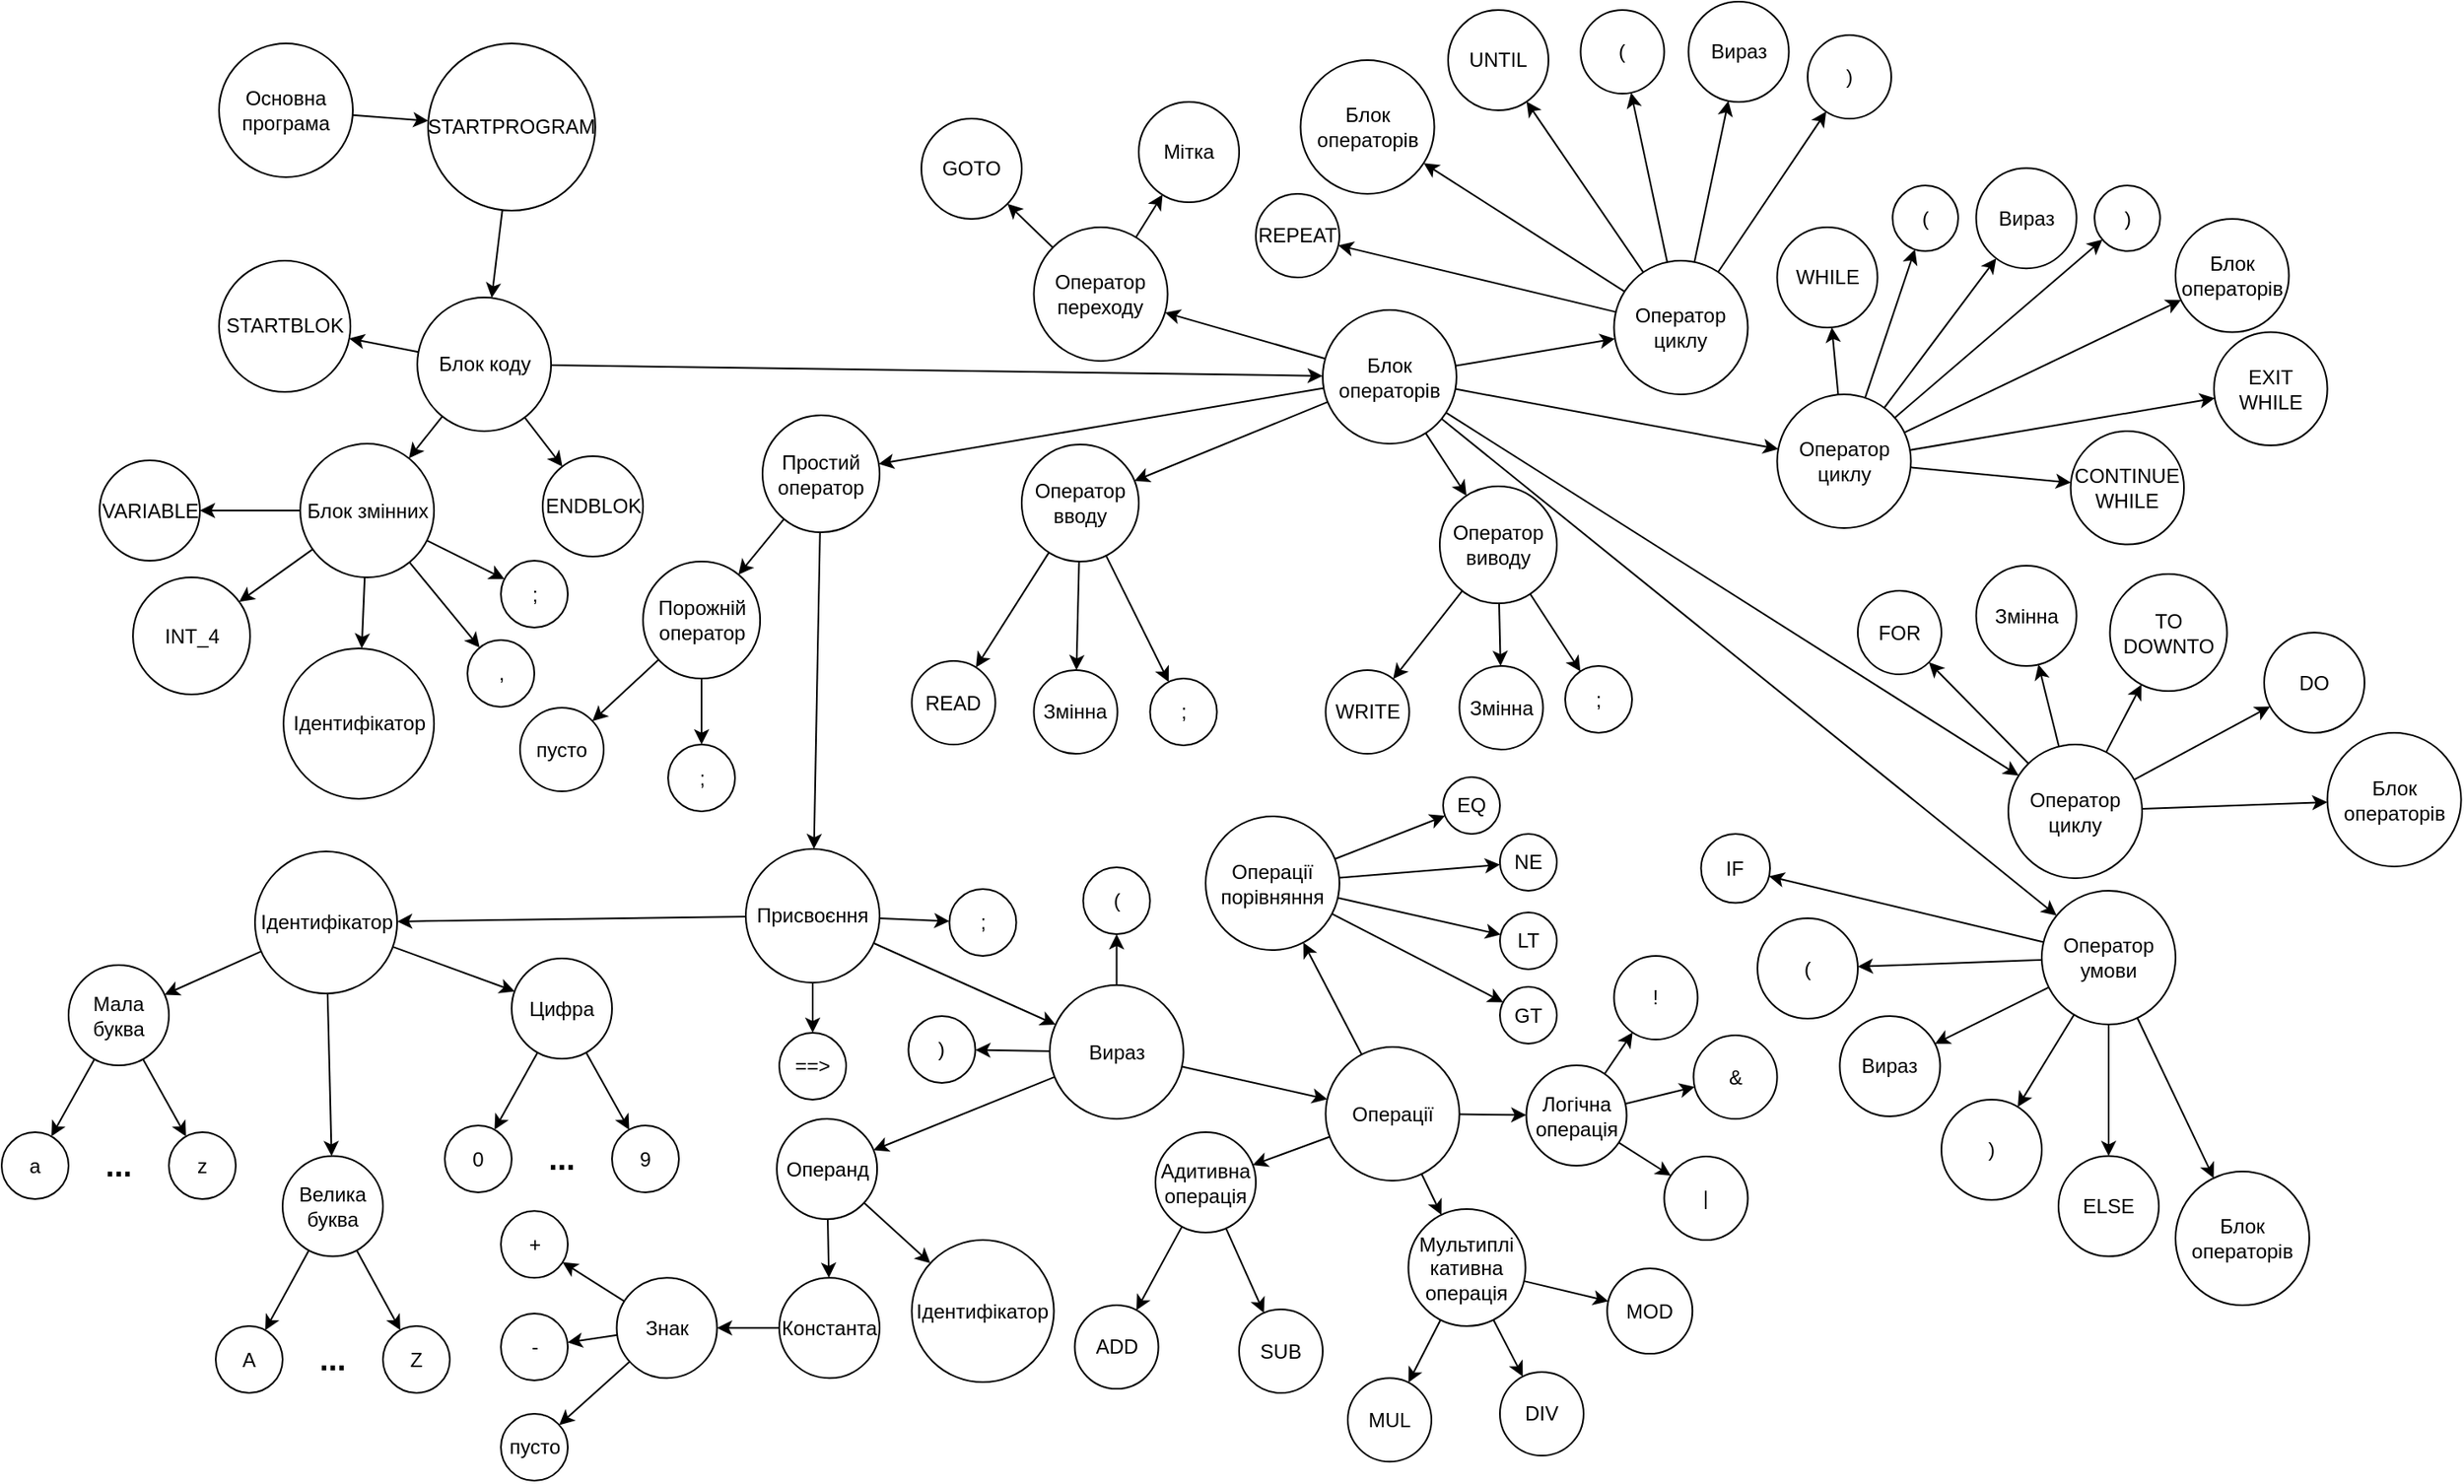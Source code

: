 <mxfile version="25.0.2">
  <diagram id="_vrTSIdOShtuQ_cxwrN3" name="Сторінка-1">
    <mxGraphModel dx="2246" dy="1542" grid="1" gridSize="10" guides="1" tooltips="1" connect="1" arrows="1" fold="1" page="1" pageScale="1" pageWidth="1169" pageHeight="827" math="0" shadow="0">
      <root>
        <mxCell id="0" />
        <mxCell id="1" parent="0" />
        <mxCell id="c-MmUDq924mHrAQRapmK-14" style="rounded=0;orthogonalLoop=1;jettySize=auto;html=1;" parent="1" source="c-MmUDq924mHrAQRapmK-2" target="c-MmUDq924mHrAQRapmK-9" edge="1">
          <mxGeometry relative="1" as="geometry" />
        </mxCell>
        <mxCell id="c-MmUDq924mHrAQRapmK-2" value="Блок&lt;br&gt;операторів" style="ellipse;whiteSpace=wrap;html=1;aspect=fixed;" parent="1" vertex="1">
          <mxGeometry x="400" y="54.5" width="80" height="80" as="geometry" />
        </mxCell>
        <mxCell id="c-MmUDq924mHrAQRapmK-9" value="Оператор виводу" style="ellipse;whiteSpace=wrap;html=1;aspect=fixed;" parent="1" vertex="1">
          <mxGeometry x="470" y="160" width="70" height="70" as="geometry" />
        </mxCell>
        <mxCell id="c-MmUDq924mHrAQRapmK-10" value=";" style="ellipse;whiteSpace=wrap;html=1;aspect=fixed;" parent="1" vertex="1">
          <mxGeometry x="545" y="267.5" width="40" height="40" as="geometry" />
        </mxCell>
        <mxCell id="c-MmUDq924mHrAQRapmK-11" value="Змінна" style="ellipse;whiteSpace=wrap;html=1;aspect=fixed;" parent="1" vertex="1">
          <mxGeometry x="481.75" y="267.5" width="50" height="50" as="geometry" />
        </mxCell>
        <mxCell id="c-MmUDq924mHrAQRapmK-12" value="WRITE" style="ellipse;whiteSpace=wrap;html=1;aspect=fixed;" parent="1" vertex="1">
          <mxGeometry x="401.75" y="270" width="50" height="50" as="geometry" />
        </mxCell>
        <mxCell id="c-MmUDq924mHrAQRapmK-16" value="" style="endArrow=classic;html=1;" parent="1" source="c-MmUDq924mHrAQRapmK-9" target="c-MmUDq924mHrAQRapmK-10" edge="1">
          <mxGeometry width="50" height="50" relative="1" as="geometry">
            <mxPoint x="515" y="718" as="sourcePoint" />
            <mxPoint x="565" y="668" as="targetPoint" />
          </mxGeometry>
        </mxCell>
        <mxCell id="c-MmUDq924mHrAQRapmK-17" value="" style="endArrow=classic;html=1;" parent="1" source="c-MmUDq924mHrAQRapmK-9" target="c-MmUDq924mHrAQRapmK-11" edge="1">
          <mxGeometry width="50" height="50" relative="1" as="geometry">
            <mxPoint x="515" y="718" as="sourcePoint" />
            <mxPoint x="565" y="668" as="targetPoint" />
          </mxGeometry>
        </mxCell>
        <mxCell id="c-MmUDq924mHrAQRapmK-18" value="" style="endArrow=classic;html=1;" parent="1" source="c-MmUDq924mHrAQRapmK-9" target="c-MmUDq924mHrAQRapmK-12" edge="1">
          <mxGeometry width="50" height="50" relative="1" as="geometry">
            <mxPoint x="515" y="718" as="sourcePoint" />
            <mxPoint x="565" y="668" as="targetPoint" />
          </mxGeometry>
        </mxCell>
        <mxCell id="c-MmUDq924mHrAQRapmK-19" value="Оператор вводу" style="ellipse;whiteSpace=wrap;html=1;aspect=fixed;" parent="1" vertex="1">
          <mxGeometry x="220" y="135" width="70" height="70" as="geometry" />
        </mxCell>
        <mxCell id="c-MmUDq924mHrAQRapmK-20" value="READ" style="ellipse;whiteSpace=wrap;html=1;aspect=fixed;" parent="1" vertex="1">
          <mxGeometry x="154.25" y="264.5" width="50" height="50" as="geometry" />
        </mxCell>
        <mxCell id="c-MmUDq924mHrAQRapmK-21" value="Змінна" style="ellipse;whiteSpace=wrap;html=1;aspect=fixed;" parent="1" vertex="1">
          <mxGeometry x="227.25" y="270" width="50" height="50" as="geometry" />
        </mxCell>
        <mxCell id="c-MmUDq924mHrAQRapmK-22" value=";" style="ellipse;whiteSpace=wrap;html=1;aspect=fixed;" parent="1" vertex="1">
          <mxGeometry x="296.75" y="275" width="40" height="40" as="geometry" />
        </mxCell>
        <mxCell id="c-MmUDq924mHrAQRapmK-24" value="" style="endArrow=classic;html=1;" parent="1" source="c-MmUDq924mHrAQRapmK-19" target="c-MmUDq924mHrAQRapmK-22" edge="1">
          <mxGeometry width="50" height="50" relative="1" as="geometry">
            <mxPoint x="285" y="815.5" as="sourcePoint" />
            <mxPoint x="345" y="755.5" as="targetPoint" />
          </mxGeometry>
        </mxCell>
        <mxCell id="c-MmUDq924mHrAQRapmK-25" value="" style="endArrow=classic;html=1;" parent="1" source="c-MmUDq924mHrAQRapmK-19" target="c-MmUDq924mHrAQRapmK-21" edge="1">
          <mxGeometry width="50" height="50" relative="1" as="geometry">
            <mxPoint x="295" y="805.5" as="sourcePoint" />
            <mxPoint x="345" y="755.5" as="targetPoint" />
          </mxGeometry>
        </mxCell>
        <mxCell id="c-MmUDq924mHrAQRapmK-26" value="" style="endArrow=classic;html=1;" parent="1" source="c-MmUDq924mHrAQRapmK-19" target="c-MmUDq924mHrAQRapmK-20" edge="1">
          <mxGeometry width="50" height="50" relative="1" as="geometry">
            <mxPoint x="275" y="805.5" as="sourcePoint" />
            <mxPoint x="325" y="755.5" as="targetPoint" />
          </mxGeometry>
        </mxCell>
        <mxCell id="li5mLEyIH_nhYYp5V-Dp-2" style="edgeStyle=none;rounded=0;orthogonalLoop=1;jettySize=auto;html=1;" parent="1" source="c-MmUDq924mHrAQRapmK-27" target="li5mLEyIH_nhYYp5V-Dp-1" edge="1">
          <mxGeometry relative="1" as="geometry" />
        </mxCell>
        <mxCell id="c-MmUDq924mHrAQRapmK-27" value="Оператор циклу" style="ellipse;whiteSpace=wrap;html=1;aspect=fixed;" parent="1" vertex="1">
          <mxGeometry x="671.75" y="105" width="80" height="80" as="geometry" />
        </mxCell>
        <mxCell id="c-MmUDq924mHrAQRapmK-30" value="Блок&lt;br&gt;операторів" style="ellipse;whiteSpace=wrap;html=1;aspect=fixed;" parent="1" vertex="1">
          <mxGeometry x="910" width="67.78" height="67.78" as="geometry" />
        </mxCell>
        <mxCell id="c-MmUDq924mHrAQRapmK-33" value=")" style="ellipse;whiteSpace=wrap;html=1;aspect=fixed;" parent="1" vertex="1">
          <mxGeometry x="861.56" y="-20" width="39.22" height="39.22" as="geometry" />
        </mxCell>
        <mxCell id="c-MmUDq924mHrAQRapmK-34" value="(" style="ellipse;whiteSpace=wrap;html=1;aspect=fixed;" parent="1" vertex="1">
          <mxGeometry x="740.78" y="-20" width="39.22" height="39.22" as="geometry" />
        </mxCell>
        <mxCell id="c-MmUDq924mHrAQRapmK-37" value="Вираз" style="ellipse;whiteSpace=wrap;html=1;aspect=fixed;" parent="1" vertex="1">
          <mxGeometry x="790.78" y="-30.39" width="60" height="60" as="geometry" />
        </mxCell>
        <mxCell id="c-MmUDq924mHrAQRapmK-40" value="" style="endArrow=classic;html=1;" parent="1" source="c-MmUDq924mHrAQRapmK-27" target="c-MmUDq924mHrAQRapmK-30" edge="1">
          <mxGeometry width="50" height="50" relative="1" as="geometry">
            <mxPoint x="1110" y="260" as="sourcePoint" />
            <mxPoint x="1160" y="210" as="targetPoint" />
          </mxGeometry>
        </mxCell>
        <mxCell id="c-MmUDq924mHrAQRapmK-43" value="" style="endArrow=classic;html=1;" parent="1" source="c-MmUDq924mHrAQRapmK-27" target="c-MmUDq924mHrAQRapmK-33" edge="1">
          <mxGeometry width="50" height="50" relative="1" as="geometry">
            <mxPoint x="1110" y="260" as="sourcePoint" />
            <mxPoint x="1160" y="210" as="targetPoint" />
          </mxGeometry>
        </mxCell>
        <mxCell id="c-MmUDq924mHrAQRapmK-44" value="" style="endArrow=classic;html=1;" parent="1" source="c-MmUDq924mHrAQRapmK-27" target="c-MmUDq924mHrAQRapmK-34" edge="1">
          <mxGeometry width="50" height="50" relative="1" as="geometry">
            <mxPoint x="1110" y="260" as="sourcePoint" />
            <mxPoint x="1160" y="210" as="targetPoint" />
          </mxGeometry>
        </mxCell>
        <mxCell id="c-MmUDq924mHrAQRapmK-48" value="" style="endArrow=classic;html=1;" parent="1" source="c-MmUDq924mHrAQRapmK-27" target="c-MmUDq924mHrAQRapmK-37" edge="1">
          <mxGeometry width="50" height="50" relative="1" as="geometry">
            <mxPoint x="1100" y="360" as="sourcePoint" />
            <mxPoint x="1150" y="310" as="targetPoint" />
          </mxGeometry>
        </mxCell>
        <mxCell id="c-MmUDq924mHrAQRapmK-50" value="Простий оператор" style="ellipse;whiteSpace=wrap;html=1;aspect=fixed;" parent="1" vertex="1">
          <mxGeometry x="65" y="117.5" width="70" height="70" as="geometry" />
        </mxCell>
        <mxCell id="c-MmUDq924mHrAQRapmK-51" value="Порожній оператор" style="ellipse;whiteSpace=wrap;html=1;aspect=fixed;" parent="1" vertex="1">
          <mxGeometry x="-6.45" y="205" width="70" height="70" as="geometry" />
        </mxCell>
        <mxCell id="c-MmUDq924mHrAQRapmK-52" value="пусто" style="ellipse;whiteSpace=wrap;html=1;aspect=fixed;" parent="1" vertex="1">
          <mxGeometry x="-80" y="292.5" width="50" height="50" as="geometry" />
        </mxCell>
        <mxCell id="c-MmUDq924mHrAQRapmK-53" value=";" style="ellipse;whiteSpace=wrap;html=1;aspect=fixed;" parent="1" vertex="1">
          <mxGeometry x="8.55" y="314.5" width="40" height="40" as="geometry" />
        </mxCell>
        <mxCell id="c-MmUDq924mHrAQRapmK-55" value="" style="endArrow=classic;html=1;" parent="1" source="c-MmUDq924mHrAQRapmK-2" target="c-MmUDq924mHrAQRapmK-50" edge="1">
          <mxGeometry width="50" height="50" relative="1" as="geometry">
            <mxPoint x="315" y="300" as="sourcePoint" />
            <mxPoint x="365" y="250" as="targetPoint" />
          </mxGeometry>
        </mxCell>
        <mxCell id="c-MmUDq924mHrAQRapmK-56" value="" style="endArrow=classic;html=1;" parent="1" source="c-MmUDq924mHrAQRapmK-50" target="c-MmUDq924mHrAQRapmK-51" edge="1">
          <mxGeometry width="50" height="50" relative="1" as="geometry">
            <mxPoint x="250" y="345" as="sourcePoint" />
            <mxPoint x="300" y="295" as="targetPoint" />
          </mxGeometry>
        </mxCell>
        <mxCell id="c-MmUDq924mHrAQRapmK-57" value="" style="endArrow=classic;html=1;" parent="1" source="c-MmUDq924mHrAQRapmK-51" target="c-MmUDq924mHrAQRapmK-52" edge="1">
          <mxGeometry width="50" height="50" relative="1" as="geometry">
            <mxPoint x="250" y="345" as="sourcePoint" />
            <mxPoint x="32.403" y="288.294" as="targetPoint" />
          </mxGeometry>
        </mxCell>
        <mxCell id="c-MmUDq924mHrAQRapmK-58" value="" style="endArrow=classic;html=1;" parent="1" source="c-MmUDq924mHrAQRapmK-51" target="c-MmUDq924mHrAQRapmK-53" edge="1">
          <mxGeometry width="50" height="50" relative="1" as="geometry">
            <mxPoint x="250" y="345" as="sourcePoint" />
            <mxPoint x="300" y="295" as="targetPoint" />
          </mxGeometry>
        </mxCell>
        <mxCell id="c-MmUDq924mHrAQRapmK-59" value="Блок коду" style="ellipse;whiteSpace=wrap;html=1;aspect=fixed;" parent="1" vertex="1">
          <mxGeometry x="-141.45" y="47" width="80" height="80" as="geometry" />
        </mxCell>
        <mxCell id="c-MmUDq924mHrAQRapmK-60" value="ENDBLOK" style="ellipse;whiteSpace=wrap;html=1;aspect=fixed;" parent="1" vertex="1">
          <mxGeometry x="-66.45" y="142" width="60" height="60" as="geometry" />
        </mxCell>
        <mxCell id="c-MmUDq924mHrAQRapmK-61" value="STARTBLOK" style="ellipse;whiteSpace=wrap;html=1;aspect=fixed;" parent="1" vertex="1">
          <mxGeometry x="-260" y="25" width="78.55" height="78.55" as="geometry" />
        </mxCell>
        <mxCell id="c-MmUDq924mHrAQRapmK-62" value="Основна програма" style="ellipse;whiteSpace=wrap;html=1;aspect=fixed;" parent="1" vertex="1">
          <mxGeometry x="-260" y="-105" width="80" height="80" as="geometry" />
        </mxCell>
        <mxCell id="c-MmUDq924mHrAQRapmK-65" value="STARTPROGRAM" style="ellipse;whiteSpace=wrap;html=1;aspect=fixed;" parent="1" vertex="1">
          <mxGeometry x="-135" y="-105" width="100" height="100" as="geometry" />
        </mxCell>
        <mxCell id="c-MmUDq924mHrAQRapmK-69" value="" style="endArrow=classic;html=1;" parent="1" source="c-MmUDq924mHrAQRapmK-59" target="c-MmUDq924mHrAQRapmK-2" edge="1">
          <mxGeometry width="50" height="50" relative="1" as="geometry">
            <mxPoint x="70" y="70" as="sourcePoint" />
            <mxPoint x="40" y="120" as="targetPoint" />
          </mxGeometry>
        </mxCell>
        <mxCell id="c-MmUDq924mHrAQRapmK-70" value="" style="endArrow=classic;html=1;" parent="1" source="c-MmUDq924mHrAQRapmK-59" target="c-MmUDq924mHrAQRapmK-60" edge="1">
          <mxGeometry width="50" height="50" relative="1" as="geometry">
            <mxPoint x="53.56" y="42.5" as="sourcePoint" />
            <mxPoint x="103.56" y="-7.5" as="targetPoint" />
          </mxGeometry>
        </mxCell>
        <mxCell id="c-MmUDq924mHrAQRapmK-78" value="Блок змінних" style="ellipse;whiteSpace=wrap;html=1;aspect=fixed;" parent="1" vertex="1">
          <mxGeometry x="-211.45" y="134.5" width="80" height="80" as="geometry" />
        </mxCell>
        <mxCell id="c-MmUDq924mHrAQRapmK-80" value="INT_4" style="ellipse;whiteSpace=wrap;html=1;aspect=fixed;" parent="1" vertex="1">
          <mxGeometry x="-311.45" y="214.5" width="70" height="70" as="geometry" />
        </mxCell>
        <mxCell id="c-MmUDq924mHrAQRapmK-81" value="," style="ellipse;whiteSpace=wrap;html=1;aspect=fixed;" parent="1" vertex="1">
          <mxGeometry x="-111.45" y="252.0" width="40" height="40" as="geometry" />
        </mxCell>
        <mxCell id="c-MmUDq924mHrAQRapmK-82" value=";" style="ellipse;whiteSpace=wrap;html=1;aspect=fixed;" parent="1" vertex="1">
          <mxGeometry x="-91.45" y="204.5" width="40" height="40" as="geometry" />
        </mxCell>
        <mxCell id="c-MmUDq924mHrAQRapmK-84" value="" style="endArrow=classic;html=1;" parent="1" source="c-MmUDq924mHrAQRapmK-78" target="c-MmUDq924mHrAQRapmK-80" edge="1">
          <mxGeometry width="50" height="50" relative="1" as="geometry">
            <mxPoint x="-76.44" y="237.5" as="sourcePoint" />
            <mxPoint x="-26.44" y="187.5" as="targetPoint" />
          </mxGeometry>
        </mxCell>
        <mxCell id="c-MmUDq924mHrAQRapmK-85" value="" style="endArrow=classic;html=1;" parent="1" source="c-MmUDq924mHrAQRapmK-78" target="c-MmUDq924mHrAQRapmK-81" edge="1">
          <mxGeometry width="50" height="50" relative="1" as="geometry">
            <mxPoint x="-56.44" y="267.5" as="sourcePoint" />
            <mxPoint x="-26.44" y="187.5" as="targetPoint" />
          </mxGeometry>
        </mxCell>
        <mxCell id="c-MmUDq924mHrAQRapmK-86" value="" style="endArrow=classic;html=1;" parent="1" source="c-MmUDq924mHrAQRapmK-78" target="c-MmUDq924mHrAQRapmK-82" edge="1">
          <mxGeometry width="50" height="50" relative="1" as="geometry">
            <mxPoint x="-76.44" y="237.5" as="sourcePoint" />
            <mxPoint x="-26.44" y="187.5" as="targetPoint" />
          </mxGeometry>
        </mxCell>
        <mxCell id="c-MmUDq924mHrAQRapmK-87" value="" style="endArrow=classic;html=1;" parent="1" source="c-MmUDq924mHrAQRapmK-59" target="c-MmUDq924mHrAQRapmK-78" edge="1">
          <mxGeometry width="50" height="50" relative="1" as="geometry">
            <mxPoint x="-216.44" y="337.5" as="sourcePoint" />
            <mxPoint x="-166.44" y="287.5" as="targetPoint" />
          </mxGeometry>
        </mxCell>
        <mxCell id="c-MmUDq924mHrAQRapmK-88" value="VARIABLE" style="ellipse;whiteSpace=wrap;html=1;aspect=fixed;" parent="1" vertex="1">
          <mxGeometry x="-331.45" y="144.5" width="60" height="60" as="geometry" />
        </mxCell>
        <mxCell id="c-MmUDq924mHrAQRapmK-89" value="Ідентифікатор" style="ellipse;whiteSpace=wrap;html=1;aspect=fixed;" parent="1" vertex="1">
          <mxGeometry x="-221.45" y="257" width="90" height="90" as="geometry" />
        </mxCell>
        <mxCell id="c-MmUDq924mHrAQRapmK-90" value="" style="endArrow=classic;html=1;" parent="1" source="c-MmUDq924mHrAQRapmK-78" target="c-MmUDq924mHrAQRapmK-88" edge="1">
          <mxGeometry width="50" height="50" relative="1" as="geometry">
            <mxPoint x="-36.44" y="387.5" as="sourcePoint" />
            <mxPoint x="13.56" y="337.5" as="targetPoint" />
          </mxGeometry>
        </mxCell>
        <mxCell id="c-MmUDq924mHrAQRapmK-91" value="" style="endArrow=classic;html=1;" parent="1" source="c-MmUDq924mHrAQRapmK-78" target="c-MmUDq924mHrAQRapmK-89" edge="1">
          <mxGeometry width="50" height="50" relative="1" as="geometry">
            <mxPoint x="-36.44" y="387.5" as="sourcePoint" />
            <mxPoint x="13.56" y="337.5" as="targetPoint" />
          </mxGeometry>
        </mxCell>
        <mxCell id="c-MmUDq924mHrAQRapmK-111" value="" style="endArrow=classic;html=1;" parent="1" source="c-MmUDq924mHrAQRapmK-2" target="c-MmUDq924mHrAQRapmK-19" edge="1">
          <mxGeometry width="50" height="50" relative="1" as="geometry">
            <mxPoint x="345" y="400" as="sourcePoint" />
            <mxPoint x="395" y="350" as="targetPoint" />
          </mxGeometry>
        </mxCell>
        <mxCell id="c-MmUDq924mHrAQRapmK-112" value="" style="endArrow=classic;html=1;" parent="1" source="c-MmUDq924mHrAQRapmK-50" target="2ebxzpYyRWTK7zcZ8R16-108" edge="1">
          <mxGeometry width="50" height="50" relative="1" as="geometry">
            <mxPoint x="345" y="400" as="sourcePoint" />
            <mxPoint x="165.585" y="250.878" as="targetPoint" />
          </mxGeometry>
        </mxCell>
        <mxCell id="osFrvjPALiujrOvmxMwh-5" value="" style="endArrow=classic;html=1;" parent="1" source="c-MmUDq924mHrAQRapmK-59" target="c-MmUDq924mHrAQRapmK-61" edge="1">
          <mxGeometry width="50" height="50" relative="1" as="geometry">
            <mxPoint x="-156.44" y="142.5" as="sourcePoint" />
            <mxPoint x="-106.44" y="92.5" as="targetPoint" />
          </mxGeometry>
        </mxCell>
        <mxCell id="WEcMoBt8A9l-Jcx1K7Hr-13" style="rounded=0;orthogonalLoop=1;jettySize=auto;html=1;" parent="1" source="WEcMoBt8A9l-Jcx1K7Hr-1" target="WEcMoBt8A9l-Jcx1K7Hr-12" edge="1">
          <mxGeometry relative="1" as="geometry" />
        </mxCell>
        <mxCell id="WEcMoBt8A9l-Jcx1K7Hr-1" value="Оператор умови" style="ellipse;whiteSpace=wrap;html=1;aspect=fixed;" parent="1" vertex="1">
          <mxGeometry x="830.0" y="402" width="80" height="80" as="geometry" />
        </mxCell>
        <mxCell id="WEcMoBt8A9l-Jcx1K7Hr-2" value="Блок&lt;br&gt;операторів" style="ellipse;whiteSpace=wrap;html=1;aspect=fixed;" parent="1" vertex="1">
          <mxGeometry x="910.0" y="570.06" width="80" height="80" as="geometry" />
        </mxCell>
        <mxCell id="WEcMoBt8A9l-Jcx1K7Hr-3" value="ELSE" style="ellipse;whiteSpace=wrap;html=1;aspect=fixed;" parent="1" vertex="1">
          <mxGeometry x="840.0" y="560.78" width="60" height="60" as="geometry" />
        </mxCell>
        <mxCell id="WEcMoBt8A9l-Jcx1K7Hr-4" value=")" style="ellipse;whiteSpace=wrap;html=1;aspect=fixed;" parent="1" vertex="1">
          <mxGeometry x="770" y="527" width="60" height="60" as="geometry" />
        </mxCell>
        <mxCell id="WEcMoBt8A9l-Jcx1K7Hr-5" value="Вираз" style="ellipse;whiteSpace=wrap;html=1;aspect=fixed;" parent="1" vertex="1">
          <mxGeometry x="709.22" y="477" width="60" height="60" as="geometry" />
        </mxCell>
        <mxCell id="WEcMoBt8A9l-Jcx1K7Hr-6" value="IF" style="ellipse;whiteSpace=wrap;html=1;aspect=fixed;" parent="1" vertex="1">
          <mxGeometry x="626.25" y="368" width="41.25" height="41.25" as="geometry" />
        </mxCell>
        <mxCell id="WEcMoBt8A9l-Jcx1K7Hr-7" value="" style="endArrow=classic;html=1;" parent="1" source="WEcMoBt8A9l-Jcx1K7Hr-1" target="WEcMoBt8A9l-Jcx1K7Hr-2" edge="1">
          <mxGeometry width="50" height="50" relative="1" as="geometry">
            <mxPoint x="1172.22" y="682" as="sourcePoint" />
            <mxPoint x="1222.22" y="632" as="targetPoint" />
          </mxGeometry>
        </mxCell>
        <mxCell id="WEcMoBt8A9l-Jcx1K7Hr-8" value="" style="endArrow=classic;html=1;" parent="1" source="WEcMoBt8A9l-Jcx1K7Hr-1" target="WEcMoBt8A9l-Jcx1K7Hr-3" edge="1">
          <mxGeometry width="50" height="50" relative="1" as="geometry">
            <mxPoint x="1172.22" y="682" as="sourcePoint" />
            <mxPoint x="1222.22" y="632" as="targetPoint" />
          </mxGeometry>
        </mxCell>
        <mxCell id="WEcMoBt8A9l-Jcx1K7Hr-9" value="" style="endArrow=classic;html=1;" parent="1" source="WEcMoBt8A9l-Jcx1K7Hr-1" target="WEcMoBt8A9l-Jcx1K7Hr-4" edge="1">
          <mxGeometry width="50" height="50" relative="1" as="geometry">
            <mxPoint x="1172.22" y="682" as="sourcePoint" />
            <mxPoint x="1222.22" y="632" as="targetPoint" />
          </mxGeometry>
        </mxCell>
        <mxCell id="WEcMoBt8A9l-Jcx1K7Hr-10" value="" style="endArrow=classic;html=1;" parent="1" source="WEcMoBt8A9l-Jcx1K7Hr-1" target="WEcMoBt8A9l-Jcx1K7Hr-5" edge="1">
          <mxGeometry width="50" height="50" relative="1" as="geometry">
            <mxPoint x="1162.22" y="782" as="sourcePoint" />
            <mxPoint x="1212.22" y="732" as="targetPoint" />
          </mxGeometry>
        </mxCell>
        <mxCell id="WEcMoBt8A9l-Jcx1K7Hr-11" value="" style="endArrow=classic;html=1;" parent="1" source="WEcMoBt8A9l-Jcx1K7Hr-1" target="WEcMoBt8A9l-Jcx1K7Hr-6" edge="1">
          <mxGeometry width="50" height="50" relative="1" as="geometry">
            <mxPoint x="1162.22" y="782" as="sourcePoint" />
            <mxPoint x="1212.22" y="732" as="targetPoint" />
          </mxGeometry>
        </mxCell>
        <mxCell id="WEcMoBt8A9l-Jcx1K7Hr-12" value="(" style="ellipse;whiteSpace=wrap;html=1;aspect=fixed;" parent="1" vertex="1">
          <mxGeometry x="660.0" y="418.5" width="60" height="60" as="geometry" />
        </mxCell>
        <mxCell id="li5mLEyIH_nhYYp5V-Dp-1" value="WHILE" style="ellipse;whiteSpace=wrap;html=1;aspect=fixed;" parent="1" vertex="1">
          <mxGeometry x="671.75" y="5" width="60" height="60" as="geometry" />
        </mxCell>
        <mxCell id="UQ0GOcpRTdWzrimAd4ZV-1" value="Оператор переходу" style="ellipse;whiteSpace=wrap;html=1;aspect=fixed;" parent="1" vertex="1">
          <mxGeometry x="227.25" y="5" width="80" height="80" as="geometry" />
        </mxCell>
        <mxCell id="UQ0GOcpRTdWzrimAd4ZV-2" value="Мітка" style="ellipse;whiteSpace=wrap;html=1;aspect=fixed;" parent="1" vertex="1">
          <mxGeometry x="290.0" y="-70" width="60" height="60" as="geometry" />
        </mxCell>
        <mxCell id="UQ0GOcpRTdWzrimAd4ZV-3" value="GOTO" style="ellipse;whiteSpace=wrap;html=1;aspect=fixed;" parent="1" vertex="1">
          <mxGeometry x="160.0" y="-60" width="60" height="60" as="geometry" />
        </mxCell>
        <mxCell id="UQ0GOcpRTdWzrimAd4ZV-4" value="" style="endArrow=classic;html=1;" parent="1" source="UQ0GOcpRTdWzrimAd4ZV-1" target="UQ0GOcpRTdWzrimAd4ZV-2" edge="1">
          <mxGeometry width="50" height="50" relative="1" as="geometry">
            <mxPoint x="575.0" y="-50" as="sourcePoint" />
            <mxPoint x="625.0" y="-100" as="targetPoint" />
          </mxGeometry>
        </mxCell>
        <mxCell id="UQ0GOcpRTdWzrimAd4ZV-5" value="" style="endArrow=classic;html=1;" parent="1" source="UQ0GOcpRTdWzrimAd4ZV-1" target="UQ0GOcpRTdWzrimAd4ZV-3" edge="1">
          <mxGeometry width="50" height="50" relative="1" as="geometry">
            <mxPoint x="565.0" y="50" as="sourcePoint" />
            <mxPoint x="615.0" as="targetPoint" />
          </mxGeometry>
        </mxCell>
        <mxCell id="UQ0GOcpRTdWzrimAd4ZV-6" value="Оператор циклу" style="ellipse;whiteSpace=wrap;html=1;aspect=fixed;" parent="1" vertex="1">
          <mxGeometry x="810.0" y="314.5" width="80" height="80" as="geometry" />
        </mxCell>
        <mxCell id="UQ0GOcpRTdWzrimAd4ZV-7" value="Блок&lt;br&gt;операторів" style="ellipse;whiteSpace=wrap;html=1;aspect=fixed;" parent="1" vertex="1">
          <mxGeometry x="1000.78" y="307.5" width="80" height="80" as="geometry" />
        </mxCell>
        <mxCell id="UQ0GOcpRTdWzrimAd4ZV-8" value="DO" style="ellipse;whiteSpace=wrap;html=1;aspect=fixed;" parent="1" vertex="1">
          <mxGeometry x="963" y="247.5" width="60" height="60" as="geometry" />
        </mxCell>
        <mxCell id="UQ0GOcpRTdWzrimAd4ZV-9" value="TO&lt;br&gt;DOWNTO" style="ellipse;whiteSpace=wrap;html=1;aspect=fixed;" parent="1" vertex="1">
          <mxGeometry x="870.78" y="212.5" width="70" height="70" as="geometry" />
        </mxCell>
        <mxCell id="UQ0GOcpRTdWzrimAd4ZV-10" value="Змінна" style="ellipse;whiteSpace=wrap;html=1;aspect=fixed;" parent="1" vertex="1">
          <mxGeometry x="790.78" y="207.5" width="60" height="60" as="geometry" />
        </mxCell>
        <mxCell id="UQ0GOcpRTdWzrimAd4ZV-11" value="FOR" style="ellipse;whiteSpace=wrap;html=1;aspect=fixed;" parent="1" vertex="1">
          <mxGeometry x="720" y="222.5" width="50" height="50" as="geometry" />
        </mxCell>
        <mxCell id="UQ0GOcpRTdWzrimAd4ZV-12" value="" style="endArrow=classic;html=1;" parent="1" source="UQ0GOcpRTdWzrimAd4ZV-6" target="UQ0GOcpRTdWzrimAd4ZV-7" edge="1">
          <mxGeometry width="50" height="50" relative="1" as="geometry">
            <mxPoint x="969.89" y="482.5" as="sourcePoint" />
            <mxPoint x="1019.89" y="432.5" as="targetPoint" />
          </mxGeometry>
        </mxCell>
        <mxCell id="UQ0GOcpRTdWzrimAd4ZV-13" value="" style="endArrow=classic;html=1;" parent="1" source="UQ0GOcpRTdWzrimAd4ZV-6" target="UQ0GOcpRTdWzrimAd4ZV-8" edge="1">
          <mxGeometry width="50" height="50" relative="1" as="geometry">
            <mxPoint x="969.89" y="482.5" as="sourcePoint" />
            <mxPoint x="1019.89" y="432.5" as="targetPoint" />
          </mxGeometry>
        </mxCell>
        <mxCell id="UQ0GOcpRTdWzrimAd4ZV-14" value="" style="endArrow=classic;html=1;" parent="1" source="UQ0GOcpRTdWzrimAd4ZV-6" target="UQ0GOcpRTdWzrimAd4ZV-9" edge="1">
          <mxGeometry width="50" height="50" relative="1" as="geometry">
            <mxPoint x="969.89" y="482.5" as="sourcePoint" />
            <mxPoint x="1019.89" y="432.5" as="targetPoint" />
          </mxGeometry>
        </mxCell>
        <mxCell id="UQ0GOcpRTdWzrimAd4ZV-15" value="" style="endArrow=classic;html=1;" parent="1" source="UQ0GOcpRTdWzrimAd4ZV-6" target="UQ0GOcpRTdWzrimAd4ZV-10" edge="1">
          <mxGeometry width="50" height="50" relative="1" as="geometry">
            <mxPoint x="959.89" y="582.5" as="sourcePoint" />
            <mxPoint x="1009.89" y="532.5" as="targetPoint" />
          </mxGeometry>
        </mxCell>
        <mxCell id="UQ0GOcpRTdWzrimAd4ZV-16" value="" style="endArrow=classic;html=1;" parent="1" source="UQ0GOcpRTdWzrimAd4ZV-6" target="UQ0GOcpRTdWzrimAd4ZV-11" edge="1">
          <mxGeometry width="50" height="50" relative="1" as="geometry">
            <mxPoint x="959.89" y="582.5" as="sourcePoint" />
            <mxPoint x="1009.89" y="532.5" as="targetPoint" />
          </mxGeometry>
        </mxCell>
        <mxCell id="UQ0GOcpRTdWzrimAd4ZV-17" style="edgeStyle=none;rounded=0;orthogonalLoop=1;jettySize=auto;html=1;" parent="1" source="UQ0GOcpRTdWzrimAd4ZV-18" target="UQ0GOcpRTdWzrimAd4ZV-29" edge="1">
          <mxGeometry relative="1" as="geometry" />
        </mxCell>
        <mxCell id="UQ0GOcpRTdWzrimAd4ZV-18" value="Оператор циклу" style="ellipse;whiteSpace=wrap;html=1;aspect=fixed;" parent="1" vertex="1">
          <mxGeometry x="574.22" y="25" width="80" height="80" as="geometry" />
        </mxCell>
        <mxCell id="UQ0GOcpRTdWzrimAd4ZV-19" value="Блок&lt;br&gt;операторів" style="ellipse;whiteSpace=wrap;html=1;aspect=fixed;" parent="1" vertex="1">
          <mxGeometry x="386.75" y="-95" width="80" height="80" as="geometry" />
        </mxCell>
        <mxCell id="UQ0GOcpRTdWzrimAd4ZV-20" value=")" style="ellipse;whiteSpace=wrap;html=1;aspect=fixed;" parent="1" vertex="1">
          <mxGeometry x="690.0" y="-110" width="50" height="50" as="geometry" />
        </mxCell>
        <mxCell id="UQ0GOcpRTdWzrimAd4ZV-21" value="(" style="ellipse;whiteSpace=wrap;html=1;aspect=fixed;" parent="1" vertex="1">
          <mxGeometry x="554.22" y="-125" width="50" height="50" as="geometry" />
        </mxCell>
        <mxCell id="UQ0GOcpRTdWzrimAd4ZV-22" value="Вираз" style="ellipse;whiteSpace=wrap;html=1;aspect=fixed;" parent="1" vertex="1">
          <mxGeometry x="618.75" y="-130" width="60" height="60" as="geometry" />
        </mxCell>
        <mxCell id="UQ0GOcpRTdWzrimAd4ZV-23" value="REPEAT" style="ellipse;whiteSpace=wrap;html=1;aspect=fixed;" parent="1" vertex="1">
          <mxGeometry x="360" y="-15" width="50" height="50" as="geometry" />
        </mxCell>
        <mxCell id="UQ0GOcpRTdWzrimAd4ZV-24" value="" style="endArrow=classic;html=1;" parent="1" source="UQ0GOcpRTdWzrimAd4ZV-18" target="UQ0GOcpRTdWzrimAd4ZV-19" edge="1">
          <mxGeometry width="50" height="50" relative="1" as="geometry">
            <mxPoint x="710.11" y="195" as="sourcePoint" />
            <mxPoint x="760.11" y="145" as="targetPoint" />
          </mxGeometry>
        </mxCell>
        <mxCell id="UQ0GOcpRTdWzrimAd4ZV-25" value="" style="endArrow=classic;html=1;" parent="1" source="UQ0GOcpRTdWzrimAd4ZV-18" target="UQ0GOcpRTdWzrimAd4ZV-20" edge="1">
          <mxGeometry width="50" height="50" relative="1" as="geometry">
            <mxPoint x="710.11" y="195" as="sourcePoint" />
            <mxPoint x="760.11" y="145" as="targetPoint" />
          </mxGeometry>
        </mxCell>
        <mxCell id="UQ0GOcpRTdWzrimAd4ZV-26" value="" style="endArrow=classic;html=1;" parent="1" source="UQ0GOcpRTdWzrimAd4ZV-18" target="UQ0GOcpRTdWzrimAd4ZV-21" edge="1">
          <mxGeometry width="50" height="50" relative="1" as="geometry">
            <mxPoint x="710.11" y="195" as="sourcePoint" />
            <mxPoint x="760.11" y="145" as="targetPoint" />
          </mxGeometry>
        </mxCell>
        <mxCell id="UQ0GOcpRTdWzrimAd4ZV-27" value="" style="endArrow=classic;html=1;" parent="1" source="UQ0GOcpRTdWzrimAd4ZV-18" target="UQ0GOcpRTdWzrimAd4ZV-22" edge="1">
          <mxGeometry width="50" height="50" relative="1" as="geometry">
            <mxPoint x="700.11" y="295" as="sourcePoint" />
            <mxPoint x="750.11" y="245" as="targetPoint" />
          </mxGeometry>
        </mxCell>
        <mxCell id="UQ0GOcpRTdWzrimAd4ZV-28" value="" style="endArrow=classic;html=1;" parent="1" source="UQ0GOcpRTdWzrimAd4ZV-18" target="UQ0GOcpRTdWzrimAd4ZV-23" edge="1">
          <mxGeometry width="50" height="50" relative="1" as="geometry">
            <mxPoint x="700.11" y="295" as="sourcePoint" />
            <mxPoint x="750.11" y="245" as="targetPoint" />
          </mxGeometry>
        </mxCell>
        <mxCell id="UQ0GOcpRTdWzrimAd4ZV-29" value="UNTIL" style="ellipse;whiteSpace=wrap;html=1;aspect=fixed;" parent="1" vertex="1">
          <mxGeometry x="475.0" y="-125" width="60" height="60" as="geometry" />
        </mxCell>
        <mxCell id="UQ0GOcpRTdWzrimAd4ZV-32" value="" style="endArrow=classic;html=1;" parent="1" source="c-MmUDq924mHrAQRapmK-2" target="UQ0GOcpRTdWzrimAd4ZV-18" edge="1">
          <mxGeometry width="50" height="50" relative="1" as="geometry">
            <mxPoint x="415.104" y="60.672" as="sourcePoint" />
            <mxPoint x="473.11" y="14" as="targetPoint" />
          </mxGeometry>
        </mxCell>
        <mxCell id="UQ0GOcpRTdWzrimAd4ZV-33" value="" style="endArrow=classic;html=1;" parent="1" source="c-MmUDq924mHrAQRapmK-2" target="UQ0GOcpRTdWzrimAd4ZV-1" edge="1">
          <mxGeometry width="50" height="50" relative="1" as="geometry">
            <mxPoint x="662" y="70" as="sourcePoint" />
            <mxPoint x="548" y="24" as="targetPoint" />
          </mxGeometry>
        </mxCell>
        <mxCell id="UQ0GOcpRTdWzrimAd4ZV-34" value="" style="endArrow=classic;html=1;" parent="1" source="c-MmUDq924mHrAQRapmK-2" target="c-MmUDq924mHrAQRapmK-27" edge="1">
          <mxGeometry width="50" height="50" relative="1" as="geometry">
            <mxPoint x="455" y="88" as="sourcePoint" />
            <mxPoint x="649" y="77" as="targetPoint" />
          </mxGeometry>
        </mxCell>
        <mxCell id="UQ0GOcpRTdWzrimAd4ZV-35" value="" style="endArrow=classic;html=1;" parent="1" source="c-MmUDq924mHrAQRapmK-2" target="WEcMoBt8A9l-Jcx1K7Hr-1" edge="1">
          <mxGeometry width="50" height="50" relative="1" as="geometry">
            <mxPoint x="465" y="98" as="sourcePoint" />
            <mxPoint x="659" y="87" as="targetPoint" />
          </mxGeometry>
        </mxCell>
        <mxCell id="UQ0GOcpRTdWzrimAd4ZV-36" value="" style="endArrow=classic;html=1;" parent="1" source="c-MmUDq924mHrAQRapmK-2" target="UQ0GOcpRTdWzrimAd4ZV-6" edge="1">
          <mxGeometry width="50" height="50" relative="1" as="geometry">
            <mxPoint x="475" y="108" as="sourcePoint" />
            <mxPoint x="669" y="97" as="targetPoint" />
          </mxGeometry>
        </mxCell>
        <mxCell id="2ebxzpYyRWTK7zcZ8R16-2" value="" style="endArrow=classic;html=1;" parent="1" source="c-MmUDq924mHrAQRapmK-62" target="c-MmUDq924mHrAQRapmK-65" edge="1">
          <mxGeometry width="50" height="50" relative="1" as="geometry">
            <mxPoint x="-130" y="196" as="sourcePoint" />
            <mxPoint x="-210" y="191" as="targetPoint" />
          </mxGeometry>
        </mxCell>
        <mxCell id="2ebxzpYyRWTK7zcZ8R16-5" value="" style="endArrow=classic;html=1;" parent="1" source="c-MmUDq924mHrAQRapmK-65" target="c-MmUDq924mHrAQRapmK-59" edge="1">
          <mxGeometry width="50" height="50" relative="1" as="geometry">
            <mxPoint x="111.146" y="11.674" as="sourcePoint" />
            <mxPoint x="-87" y="6" as="targetPoint" />
          </mxGeometry>
        </mxCell>
        <mxCell id="2ebxzpYyRWTK7zcZ8R16-24" value="Константа" style="ellipse;whiteSpace=wrap;html=1;aspect=fixed;" parent="1" vertex="1">
          <mxGeometry x="75" y="633.62" width="60" height="60" as="geometry" />
        </mxCell>
        <mxCell id="2ebxzpYyRWTK7zcZ8R16-25" value="Знак" style="ellipse;whiteSpace=wrap;html=1;aspect=fixed;" parent="1" vertex="1">
          <mxGeometry x="-22.21" y="633.62" width="60" height="60" as="geometry" />
        </mxCell>
        <mxCell id="2ebxzpYyRWTK7zcZ8R16-26" value="+" style="ellipse;whiteSpace=wrap;html=1;aspect=fixed;" parent="1" vertex="1">
          <mxGeometry x="-91.45" y="593.62" width="40" height="40" as="geometry" />
        </mxCell>
        <mxCell id="2ebxzpYyRWTK7zcZ8R16-27" value="-" style="ellipse;whiteSpace=wrap;html=1;aspect=fixed;" parent="1" vertex="1">
          <mxGeometry x="-91.45" y="655.06" width="40" height="40" as="geometry" />
        </mxCell>
        <mxCell id="2ebxzpYyRWTK7zcZ8R16-28" value="" style="endArrow=classic;html=1;" parent="1" source="2ebxzpYyRWTK7zcZ8R16-24" target="2ebxzpYyRWTK7zcZ8R16-25" edge="1">
          <mxGeometry width="50" height="50" relative="1" as="geometry">
            <mxPoint x="232.75" y="1015.06" as="sourcePoint" />
            <mxPoint x="282.75" y="965.06" as="targetPoint" />
          </mxGeometry>
        </mxCell>
        <mxCell id="2ebxzpYyRWTK7zcZ8R16-29" value="" style="endArrow=classic;html=1;" parent="1" source="2ebxzpYyRWTK7zcZ8R16-25" target="2ebxzpYyRWTK7zcZ8R16-26" edge="1">
          <mxGeometry width="50" height="50" relative="1" as="geometry">
            <mxPoint x="162.54" y="820.62" as="sourcePoint" />
            <mxPoint x="212.54" y="770.62" as="targetPoint" />
          </mxGeometry>
        </mxCell>
        <mxCell id="2ebxzpYyRWTK7zcZ8R16-30" value="" style="endArrow=classic;html=1;" parent="1" source="2ebxzpYyRWTK7zcZ8R16-25" target="2ebxzpYyRWTK7zcZ8R16-27" edge="1">
          <mxGeometry width="50" height="50" relative="1" as="geometry">
            <mxPoint x="162.54" y="820.62" as="sourcePoint" />
            <mxPoint x="212.54" y="770.62" as="targetPoint" />
          </mxGeometry>
        </mxCell>
        <mxCell id="2ebxzpYyRWTK7zcZ8R16-31" value="" style="edgeStyle=none;rounded=0;orthogonalLoop=1;jettySize=auto;html=1;" parent="1" source="2ebxzpYyRWTK7zcZ8R16-33" target="2ebxzpYyRWTK7zcZ8R16-34" edge="1">
          <mxGeometry relative="1" as="geometry" />
        </mxCell>
        <mxCell id="2ebxzpYyRWTK7zcZ8R16-32" value="" style="edgeStyle=none;rounded=0;orthogonalLoop=1;jettySize=auto;html=1;" parent="1" source="2ebxzpYyRWTK7zcZ8R16-33" target="2ebxzpYyRWTK7zcZ8R16-35" edge="1">
          <mxGeometry relative="1" as="geometry" />
        </mxCell>
        <mxCell id="2ebxzpYyRWTK7zcZ8R16-33" value="Цифра" style="ellipse;whiteSpace=wrap;html=1;aspect=fixed;" parent="1" vertex="1">
          <mxGeometry x="-85" y="442.5" width="60" height="60" as="geometry" />
        </mxCell>
        <mxCell id="2ebxzpYyRWTK7zcZ8R16-34" value="9" style="ellipse;whiteSpace=wrap;html=1;aspect=fixed;" parent="1" vertex="1">
          <mxGeometry x="-25" y="542.5" width="40" height="40" as="geometry" />
        </mxCell>
        <mxCell id="2ebxzpYyRWTK7zcZ8R16-35" value="0" style="ellipse;whiteSpace=wrap;html=1;aspect=fixed;" parent="1" vertex="1">
          <mxGeometry x="-125" y="542.5" width="40" height="40" as="geometry" />
        </mxCell>
        <mxCell id="2ebxzpYyRWTK7zcZ8R16-36" value="" style="edgeStyle=none;rounded=0;orthogonalLoop=1;jettySize=auto;html=1;" parent="1" source="2ebxzpYyRWTK7zcZ8R16-108" target="2ebxzpYyRWTK7zcZ8R16-40" edge="1">
          <mxGeometry relative="1" as="geometry">
            <mxPoint x="138.535" y="418.386" as="sourcePoint" />
          </mxGeometry>
        </mxCell>
        <mxCell id="2ebxzpYyRWTK7zcZ8R16-37" value="" style="edgeStyle=none;rounded=0;orthogonalLoop=1;jettySize=auto;html=1;" parent="1" source="2ebxzpYyRWTK7zcZ8R16-108" target="2ebxzpYyRWTK7zcZ8R16-41" edge="1">
          <mxGeometry relative="1" as="geometry">
            <mxPoint x="101.214" y="455.483" as="sourcePoint" />
          </mxGeometry>
        </mxCell>
        <mxCell id="2ebxzpYyRWTK7zcZ8R16-38" value="" style="edgeStyle=none;rounded=0;orthogonalLoop=1;jettySize=auto;html=1;" parent="1" source="2ebxzpYyRWTK7zcZ8R16-108" target="2ebxzpYyRWTK7zcZ8R16-107" edge="1">
          <mxGeometry relative="1" as="geometry">
            <mxPoint x="61.564" y="417.524" as="sourcePoint" />
            <mxPoint x="-149.25" y="419.5" as="targetPoint" />
          </mxGeometry>
        </mxCell>
        <mxCell id="2ebxzpYyRWTK7zcZ8R16-39" style="edgeStyle=none;rounded=0;orthogonalLoop=1;jettySize=auto;html=1;" parent="1" source="2ebxzpYyRWTK7zcZ8R16-108" target="2ebxzpYyRWTK7zcZ8R16-109" edge="1">
          <mxGeometry relative="1" as="geometry">
            <mxPoint x="132.44" y="437.828" as="sourcePoint" />
            <mxPoint x="229.626" y="484.826" as="targetPoint" />
          </mxGeometry>
        </mxCell>
        <mxCell id="2ebxzpYyRWTK7zcZ8R16-40" value=";" style="ellipse;whiteSpace=wrap;html=1;aspect=fixed;" parent="1" vertex="1">
          <mxGeometry x="176.75" y="401" width="40" height="40" as="geometry" />
        </mxCell>
        <mxCell id="2ebxzpYyRWTK7zcZ8R16-41" value="==&amp;gt;" style="ellipse;whiteSpace=wrap;html=1;aspect=fixed;" parent="1" vertex="1">
          <mxGeometry x="75" y="487" width="40" height="40" as="geometry" />
        </mxCell>
        <mxCell id="2ebxzpYyRWTK7zcZ8R16-42" value="" style="edgeStyle=none;rounded=0;orthogonalLoop=1;jettySize=auto;html=1;" parent="1" source="2ebxzpYyRWTK7zcZ8R16-107" target="2ebxzpYyRWTK7zcZ8R16-46" edge="1">
          <mxGeometry relative="1" as="geometry">
            <mxPoint x="-192" y="463" as="sourcePoint" />
          </mxGeometry>
        </mxCell>
        <mxCell id="2ebxzpYyRWTK7zcZ8R16-43" value="" style="edgeStyle=none;rounded=0;orthogonalLoop=1;jettySize=auto;html=1;" parent="1" source="2ebxzpYyRWTK7zcZ8R16-107" target="2ebxzpYyRWTK7zcZ8R16-49" edge="1">
          <mxGeometry relative="1" as="geometry">
            <mxPoint x="-231.25" y="436.5" as="sourcePoint" />
          </mxGeometry>
        </mxCell>
        <mxCell id="2ebxzpYyRWTK7zcZ8R16-44" value="" style="edgeStyle=none;rounded=0;orthogonalLoop=1;jettySize=auto;html=1;" parent="1" source="2ebxzpYyRWTK7zcZ8R16-46" target="2ebxzpYyRWTK7zcZ8R16-52" edge="1">
          <mxGeometry relative="1" as="geometry" />
        </mxCell>
        <mxCell id="2ebxzpYyRWTK7zcZ8R16-45" value="" style="edgeStyle=none;rounded=0;orthogonalLoop=1;jettySize=auto;html=1;" parent="1" source="2ebxzpYyRWTK7zcZ8R16-46" target="2ebxzpYyRWTK7zcZ8R16-53" edge="1">
          <mxGeometry relative="1" as="geometry" />
        </mxCell>
        <mxCell id="2ebxzpYyRWTK7zcZ8R16-46" value="Велика буква" style="ellipse;whiteSpace=wrap;html=1;aspect=fixed;" parent="1" vertex="1">
          <mxGeometry x="-221.99" y="560.78" width="60" height="60" as="geometry" />
        </mxCell>
        <mxCell id="2ebxzpYyRWTK7zcZ8R16-47" value="" style="edgeStyle=none;rounded=0;orthogonalLoop=1;jettySize=auto;html=1;" parent="1" source="2ebxzpYyRWTK7zcZ8R16-49" target="2ebxzpYyRWTK7zcZ8R16-50" edge="1">
          <mxGeometry relative="1" as="geometry">
            <mxPoint x="-420" y="836.5" as="targetPoint" />
          </mxGeometry>
        </mxCell>
        <mxCell id="2ebxzpYyRWTK7zcZ8R16-48" value="" style="edgeStyle=none;rounded=0;orthogonalLoop=1;jettySize=auto;html=1;" parent="1" source="2ebxzpYyRWTK7zcZ8R16-49" target="2ebxzpYyRWTK7zcZ8R16-51" edge="1">
          <mxGeometry relative="1" as="geometry" />
        </mxCell>
        <mxCell id="2ebxzpYyRWTK7zcZ8R16-49" value="Мала буква" style="ellipse;whiteSpace=wrap;html=1;aspect=fixed;" parent="1" vertex="1">
          <mxGeometry x="-350" y="446.5" width="60" height="60" as="geometry" />
        </mxCell>
        <mxCell id="2ebxzpYyRWTK7zcZ8R16-50" value="a" style="ellipse;whiteSpace=wrap;html=1;aspect=fixed;" parent="1" vertex="1">
          <mxGeometry x="-390" y="546.5" width="40" height="40" as="geometry" />
        </mxCell>
        <mxCell id="2ebxzpYyRWTK7zcZ8R16-51" value="z" style="ellipse;whiteSpace=wrap;html=1;aspect=fixed;" parent="1" vertex="1">
          <mxGeometry x="-290" y="546.5" width="40" height="40" as="geometry" />
        </mxCell>
        <mxCell id="2ebxzpYyRWTK7zcZ8R16-52" value="A" style="ellipse;whiteSpace=wrap;html=1;aspect=fixed;" parent="1" vertex="1">
          <mxGeometry x="-261.99" y="662.5" width="40" height="40" as="geometry" />
        </mxCell>
        <mxCell id="2ebxzpYyRWTK7zcZ8R16-53" value="Z" style="ellipse;whiteSpace=wrap;html=1;aspect=fixed;" parent="1" vertex="1">
          <mxGeometry x="-161.99" y="662.5" width="40" height="40" as="geometry" />
        </mxCell>
        <mxCell id="2ebxzpYyRWTK7zcZ8R16-54" style="edgeStyle=none;rounded=0;orthogonalLoop=1;jettySize=auto;html=1;" parent="1" source="2ebxzpYyRWTK7zcZ8R16-109" target="2ebxzpYyRWTK7zcZ8R16-66" edge="1">
          <mxGeometry relative="1" as="geometry">
            <mxPoint x="165.585" y="755.424" as="targetPoint" />
            <mxPoint x="228.825" y="520.569" as="sourcePoint" />
          </mxGeometry>
        </mxCell>
        <mxCell id="2ebxzpYyRWTK7zcZ8R16-55" style="edgeStyle=none;rounded=0;orthogonalLoop=1;jettySize=auto;html=1;" parent="1" source="2ebxzpYyRWTK7zcZ8R16-58" target="2ebxzpYyRWTK7zcZ8R16-59" edge="1">
          <mxGeometry relative="1" as="geometry" />
        </mxCell>
        <mxCell id="2ebxzpYyRWTK7zcZ8R16-56" style="edgeStyle=none;rounded=0;orthogonalLoop=1;jettySize=auto;html=1;" parent="1" source="2ebxzpYyRWTK7zcZ8R16-58" target="2ebxzpYyRWTK7zcZ8R16-60" edge="1">
          <mxGeometry relative="1" as="geometry" />
        </mxCell>
        <mxCell id="2ebxzpYyRWTK7zcZ8R16-57" style="edgeStyle=none;rounded=0;orthogonalLoop=1;jettySize=auto;html=1;" parent="1" source="2ebxzpYyRWTK7zcZ8R16-58" target="2ebxzpYyRWTK7zcZ8R16-61" edge="1">
          <mxGeometry relative="1" as="geometry" />
        </mxCell>
        <mxCell id="2ebxzpYyRWTK7zcZ8R16-58" value="Логічна операція" style="ellipse;whiteSpace=wrap;html=1;aspect=fixed;" parent="1" vertex="1">
          <mxGeometry x="521.75" y="506.5" width="60" height="60" as="geometry" />
        </mxCell>
        <mxCell id="2ebxzpYyRWTK7zcZ8R16-59" value="!" style="ellipse;whiteSpace=wrap;html=1;aspect=fixed;" parent="1" vertex="1">
          <mxGeometry x="574.22" y="441" width="50" height="50" as="geometry" />
        </mxCell>
        <mxCell id="2ebxzpYyRWTK7zcZ8R16-60" value="&amp;amp;" style="ellipse;whiteSpace=wrap;html=1;aspect=fixed;" parent="1" vertex="1">
          <mxGeometry x="621.75" y="488.5" width="50" height="50" as="geometry" />
        </mxCell>
        <mxCell id="2ebxzpYyRWTK7zcZ8R16-61" value="|" style="ellipse;whiteSpace=wrap;html=1;aspect=fixed;" parent="1" vertex="1">
          <mxGeometry x="604.22" y="561.06" width="50" height="50" as="geometry" />
        </mxCell>
        <mxCell id="2ebxzpYyRWTK7zcZ8R16-62" style="edgeStyle=none;rounded=0;orthogonalLoop=1;jettySize=auto;html=1;" parent="1" source="2ebxzpYyRWTK7zcZ8R16-63" target="2ebxzpYyRWTK7zcZ8R16-64" edge="1">
          <mxGeometry relative="1" as="geometry" />
        </mxCell>
        <mxCell id="2ebxzpYyRWTK7zcZ8R16-63" value="Адитивна операція" style="ellipse;whiteSpace=wrap;html=1;aspect=fixed;" parent="1" vertex="1">
          <mxGeometry x="300" y="546.5" width="60" height="60" as="geometry" />
        </mxCell>
        <mxCell id="2ebxzpYyRWTK7zcZ8R16-64" value="SUB" style="ellipse;whiteSpace=wrap;html=1;aspect=fixed;" parent="1" vertex="1">
          <mxGeometry x="350" y="652.5" width="50" height="50" as="geometry" />
        </mxCell>
        <mxCell id="2ebxzpYyRWTK7zcZ8R16-65" value="ADD" style="ellipse;whiteSpace=wrap;html=1;aspect=fixed;" parent="1" vertex="1">
          <mxGeometry x="251.75" y="650.06" width="50" height="50" as="geometry" />
        </mxCell>
        <mxCell id="2ebxzpYyRWTK7zcZ8R16-66" value="Операнд" style="ellipse;whiteSpace=wrap;html=1;aspect=fixed;" parent="1" vertex="1">
          <mxGeometry x="73.55" y="538.5" width="60" height="60" as="geometry" />
        </mxCell>
        <mxCell id="2ebxzpYyRWTK7zcZ8R16-67" style="edgeStyle=none;rounded=0;orthogonalLoop=1;jettySize=auto;html=1;" parent="1" source="2ebxzpYyRWTK7zcZ8R16-70" target="2ebxzpYyRWTK7zcZ8R16-71" edge="1">
          <mxGeometry relative="1" as="geometry" />
        </mxCell>
        <mxCell id="2ebxzpYyRWTK7zcZ8R16-68" style="edgeStyle=none;rounded=0;orthogonalLoop=1;jettySize=auto;html=1;" parent="1" source="2ebxzpYyRWTK7zcZ8R16-70" target="2ebxzpYyRWTK7zcZ8R16-72" edge="1">
          <mxGeometry relative="1" as="geometry" />
        </mxCell>
        <mxCell id="2ebxzpYyRWTK7zcZ8R16-69" style="edgeStyle=none;rounded=0;orthogonalLoop=1;jettySize=auto;html=1;" parent="1" source="2ebxzpYyRWTK7zcZ8R16-70" target="2ebxzpYyRWTK7zcZ8R16-73" edge="1">
          <mxGeometry relative="1" as="geometry" />
        </mxCell>
        <mxCell id="2ebxzpYyRWTK7zcZ8R16-70" value="Мультиплі&lt;br&gt;кативна операція" style="ellipse;whiteSpace=wrap;html=1;aspect=fixed;" parent="1" vertex="1">
          <mxGeometry x="451.25" y="592.5" width="70" height="70" as="geometry" />
        </mxCell>
        <mxCell id="2ebxzpYyRWTK7zcZ8R16-71" value="MOD" style="ellipse;whiteSpace=wrap;html=1;aspect=fixed;" parent="1" vertex="1">
          <mxGeometry x="570.11" y="628.06" width="51" height="51" as="geometry" />
        </mxCell>
        <mxCell id="2ebxzpYyRWTK7zcZ8R16-72" value="DIV" style="ellipse;whiteSpace=wrap;html=1;aspect=fixed;" parent="1" vertex="1">
          <mxGeometry x="506" y="690" width="50" height="50" as="geometry" />
        </mxCell>
        <mxCell id="2ebxzpYyRWTK7zcZ8R16-73" value="MUL" style="ellipse;whiteSpace=wrap;html=1;aspect=fixed;" parent="1" vertex="1">
          <mxGeometry x="415" y="693.62" width="50" height="50" as="geometry" />
        </mxCell>
        <mxCell id="2ebxzpYyRWTK7zcZ8R16-74" value="&lt;b style=&quot;font-size: 19px&quot;&gt;...&lt;/b&gt;" style="text;html=1;strokeColor=none;fillColor=none;align=center;verticalAlign=middle;whiteSpace=wrap;rounded=0;" parent="1" vertex="1">
          <mxGeometry x="-75" y="552.5" width="40" height="20" as="geometry" />
        </mxCell>
        <mxCell id="2ebxzpYyRWTK7zcZ8R16-75" value="&lt;font style=&quot;font-size: 19px&quot;&gt;&lt;b&gt;...&lt;/b&gt;&lt;/font&gt;" style="text;html=1;strokeColor=none;fillColor=none;align=center;verticalAlign=middle;whiteSpace=wrap;rounded=0;" parent="1" vertex="1">
          <mxGeometry x="-340" y="556.5" width="40" height="20" as="geometry" />
        </mxCell>
        <mxCell id="2ebxzpYyRWTK7zcZ8R16-76" value="&lt;b style=&quot;font-size: 19px&quot;&gt;...&lt;/b&gt;" style="text;html=1;strokeColor=none;fillColor=none;align=center;verticalAlign=middle;whiteSpace=wrap;rounded=0;" parent="1" vertex="1">
          <mxGeometry x="-211.99" y="672.5" width="40" height="20" as="geometry" />
        </mxCell>
        <mxCell id="2ebxzpYyRWTK7zcZ8R16-77" value="" style="endArrow=classic;html=1;" parent="1" source="2ebxzpYyRWTK7zcZ8R16-63" target="2ebxzpYyRWTK7zcZ8R16-65" edge="1">
          <mxGeometry width="50" height="50" relative="1" as="geometry">
            <mxPoint x="276.75" y="855.06" as="sourcePoint" />
            <mxPoint x="353.844" y="765.343" as="targetPoint" />
          </mxGeometry>
        </mxCell>
        <mxCell id="2ebxzpYyRWTK7zcZ8R16-78" value="" style="endArrow=classic;html=1;" parent="1" source="2ebxzpYyRWTK7zcZ8R16-66" target="2ebxzpYyRWTK7zcZ8R16-24" edge="1">
          <mxGeometry width="50" height="50" relative="1" as="geometry">
            <mxPoint x="269.75" y="1051.06" as="sourcePoint" />
            <mxPoint x="319.75" y="1001.06" as="targetPoint" />
          </mxGeometry>
        </mxCell>
        <mxCell id="2ebxzpYyRWTK7zcZ8R16-79" value="Операції" style="ellipse;whiteSpace=wrap;html=1;aspect=fixed;" parent="1" vertex="1">
          <mxGeometry x="401.75" y="495.5" width="80" height="80" as="geometry" />
        </mxCell>
        <mxCell id="2ebxzpYyRWTK7zcZ8R16-80" style="edgeStyle=none;rounded=0;orthogonalLoop=1;jettySize=auto;html=1;" parent="1" source="2ebxzpYyRWTK7zcZ8R16-109" target="2ebxzpYyRWTK7zcZ8R16-79" edge="1">
          <mxGeometry relative="1" as="geometry">
            <mxPoint x="304.361" y="510.621" as="sourcePoint" />
            <mxPoint x="338.75" y="450.5" as="targetPoint" />
          </mxGeometry>
        </mxCell>
        <mxCell id="2ebxzpYyRWTK7zcZ8R16-81" style="edgeStyle=none;rounded=0;orthogonalLoop=1;jettySize=auto;html=1;" parent="1" source="2ebxzpYyRWTK7zcZ8R16-79" target="2ebxzpYyRWTK7zcZ8R16-63" edge="1">
          <mxGeometry relative="1" as="geometry">
            <mxPoint x="306.75" y="544.5" as="sourcePoint" />
            <mxPoint x="347.53" y="658.253" as="targetPoint" />
          </mxGeometry>
        </mxCell>
        <mxCell id="2ebxzpYyRWTK7zcZ8R16-82" style="edgeStyle=none;rounded=0;orthogonalLoop=1;jettySize=auto;html=1;" parent="1" source="2ebxzpYyRWTK7zcZ8R16-79" target="2ebxzpYyRWTK7zcZ8R16-70" edge="1">
          <mxGeometry relative="1" as="geometry">
            <mxPoint x="427.75" y="571.5" as="sourcePoint" />
            <mxPoint x="354.75" y="670.5" as="targetPoint" />
          </mxGeometry>
        </mxCell>
        <mxCell id="2ebxzpYyRWTK7zcZ8R16-83" style="edgeStyle=none;rounded=0;orthogonalLoop=1;jettySize=auto;html=1;" parent="1" source="2ebxzpYyRWTK7zcZ8R16-79" target="2ebxzpYyRWTK7zcZ8R16-58" edge="1">
          <mxGeometry relative="1" as="geometry">
            <mxPoint x="437.75" y="581.5" as="sourcePoint" />
            <mxPoint x="529.758" y="537.765" as="targetPoint" />
          </mxGeometry>
        </mxCell>
        <mxCell id="2ebxzpYyRWTK7zcZ8R16-84" value="" style="edgeStyle=none;rounded=0;orthogonalLoop=1;jettySize=auto;html=1;" parent="1" source="2ebxzpYyRWTK7zcZ8R16-107" target="2ebxzpYyRWTK7zcZ8R16-33" edge="1">
          <mxGeometry relative="1" as="geometry">
            <mxPoint x="-152.25" y="434.5" as="sourcePoint" />
            <mxPoint x="-85" y="570.5" as="targetPoint" />
          </mxGeometry>
        </mxCell>
        <mxCell id="2ebxzpYyRWTK7zcZ8R16-85" value="пусто" style="ellipse;whiteSpace=wrap;html=1;aspect=fixed;" parent="1" vertex="1">
          <mxGeometry x="-91.45" y="715.06" width="40" height="40" as="geometry" />
        </mxCell>
        <mxCell id="2ebxzpYyRWTK7zcZ8R16-86" value="" style="endArrow=classic;html=1;" parent="1" source="2ebxzpYyRWTK7zcZ8R16-25" target="2ebxzpYyRWTK7zcZ8R16-85" edge="1">
          <mxGeometry width="50" height="50" relative="1" as="geometry">
            <mxPoint x="124.54" y="798.06" as="sourcePoint" />
            <mxPoint x="134.54" y="822.06" as="targetPoint" />
          </mxGeometry>
        </mxCell>
        <mxCell id="2ebxzpYyRWTK7zcZ8R16-87" value="Ідентифікатор" style="ellipse;whiteSpace=wrap;html=1;aspect=fixed;" parent="1" vertex="1">
          <mxGeometry x="154.25" y="611.06" width="85" height="85" as="geometry" />
        </mxCell>
        <mxCell id="2ebxzpYyRWTK7zcZ8R16-88" style="edgeStyle=none;rounded=0;orthogonalLoop=1;jettySize=auto;html=1;" parent="1" source="2ebxzpYyRWTK7zcZ8R16-66" target="2ebxzpYyRWTK7zcZ8R16-87" edge="1">
          <mxGeometry relative="1" as="geometry">
            <mxPoint x="176.75" y="588.5" as="targetPoint" />
            <mxPoint x="218.75" y="569.5" as="sourcePoint" />
          </mxGeometry>
        </mxCell>
        <mxCell id="2ebxzpYyRWTK7zcZ8R16-94" value=")" style="ellipse;whiteSpace=wrap;html=1;aspect=fixed;" parent="1" vertex="1">
          <mxGeometry x="152.25" y="477" width="40" height="40" as="geometry" />
        </mxCell>
        <mxCell id="2ebxzpYyRWTK7zcZ8R16-95" value="(" style="ellipse;whiteSpace=wrap;html=1;aspect=fixed;" parent="1" vertex="1">
          <mxGeometry x="256.75" y="388" width="40" height="40" as="geometry" />
        </mxCell>
        <mxCell id="2ebxzpYyRWTK7zcZ8R16-96" style="edgeStyle=none;rounded=0;orthogonalLoop=1;jettySize=auto;html=1;" parent="1" source="2ebxzpYyRWTK7zcZ8R16-109" target="2ebxzpYyRWTK7zcZ8R16-95" edge="1">
          <mxGeometry relative="1" as="geometry">
            <mxPoint x="304.427" y="496.751" as="sourcePoint" />
            <mxPoint x="411.75" y="542.5" as="targetPoint" />
          </mxGeometry>
        </mxCell>
        <mxCell id="2ebxzpYyRWTK7zcZ8R16-97" style="edgeStyle=none;rounded=0;orthogonalLoop=1;jettySize=auto;html=1;" parent="1" source="2ebxzpYyRWTK7zcZ8R16-109" target="2ebxzpYyRWTK7zcZ8R16-94" edge="1">
          <mxGeometry relative="1" as="geometry">
            <mxPoint x="225.016" y="504.632" as="sourcePoint" />
            <mxPoint x="421.75" y="552.5" as="targetPoint" />
          </mxGeometry>
        </mxCell>
        <mxCell id="2ebxzpYyRWTK7zcZ8R16-99" style="edgeStyle=none;rounded=0;orthogonalLoop=1;jettySize=auto;html=1;" parent="1" source="2ebxzpYyRWTK7zcZ8R16-79" target="2ebxzpYyRWTK7zcZ8R16-110" edge="1">
          <mxGeometry relative="1" as="geometry">
            <mxPoint x="491.75" y="546.5" as="sourcePoint" />
            <mxPoint x="472.897" y="478.943" as="targetPoint" />
          </mxGeometry>
        </mxCell>
        <mxCell id="2ebxzpYyRWTK7zcZ8R16-100" value="EQ" style="ellipse;whiteSpace=wrap;html=1;aspect=fixed;" parent="1" vertex="1">
          <mxGeometry x="472" y="334" width="34" height="34" as="geometry" />
        </mxCell>
        <mxCell id="2ebxzpYyRWTK7zcZ8R16-101" value="NE" style="ellipse;whiteSpace=wrap;html=1;aspect=fixed;" parent="1" vertex="1">
          <mxGeometry x="506" y="368" width="34" height="34" as="geometry" />
        </mxCell>
        <mxCell id="2ebxzpYyRWTK7zcZ8R16-102" value="LT" style="ellipse;whiteSpace=wrap;html=1;aspect=fixed;" parent="1" vertex="1">
          <mxGeometry x="506" y="415" width="34" height="34" as="geometry" />
        </mxCell>
        <mxCell id="2ebxzpYyRWTK7zcZ8R16-103" value="GT" style="ellipse;whiteSpace=wrap;html=1;aspect=fixed;" parent="1" vertex="1">
          <mxGeometry x="506" y="459.5" width="34" height="34" as="geometry" />
        </mxCell>
        <mxCell id="2ebxzpYyRWTK7zcZ8R16-104" style="edgeStyle=none;rounded=0;orthogonalLoop=1;jettySize=auto;html=1;" parent="1" source="2ebxzpYyRWTK7zcZ8R16-110" target="2ebxzpYyRWTK7zcZ8R16-101" edge="1">
          <mxGeometry relative="1" as="geometry">
            <mxPoint x="530.895" y="426.152" as="sourcePoint" />
            <mxPoint x="651.75" y="555.5" as="targetPoint" />
          </mxGeometry>
        </mxCell>
        <mxCell id="2ebxzpYyRWTK7zcZ8R16-105" style="edgeStyle=none;rounded=0;orthogonalLoop=1;jettySize=auto;html=1;" parent="1" source="2ebxzpYyRWTK7zcZ8R16-110" target="2ebxzpYyRWTK7zcZ8R16-102" edge="1">
          <mxGeometry relative="1" as="geometry">
            <mxPoint x="534.238" y="443.504" as="sourcePoint" />
            <mxPoint x="661.75" y="565.5" as="targetPoint" />
          </mxGeometry>
        </mxCell>
        <mxCell id="2ebxzpYyRWTK7zcZ8R16-106" style="edgeStyle=none;rounded=0;orthogonalLoop=1;jettySize=auto;html=1;" parent="1" source="2ebxzpYyRWTK7zcZ8R16-110" target="2ebxzpYyRWTK7zcZ8R16-103" edge="1">
          <mxGeometry relative="1" as="geometry">
            <mxPoint x="530.561" y="459.605" as="sourcePoint" />
            <mxPoint x="671.75" y="575.5" as="targetPoint" />
          </mxGeometry>
        </mxCell>
        <mxCell id="2ebxzpYyRWTK7zcZ8R16-107" value="Ідентифікатор" style="ellipse;whiteSpace=wrap;html=1;aspect=fixed;" parent="1" vertex="1">
          <mxGeometry x="-238.5" y="378.5" width="85" height="85" as="geometry" />
        </mxCell>
        <mxCell id="2ebxzpYyRWTK7zcZ8R16-108" value="Присвоєння" style="ellipse;whiteSpace=wrap;html=1;aspect=fixed;" parent="1" vertex="1">
          <mxGeometry x="55" y="377" width="80" height="80" as="geometry" />
        </mxCell>
        <mxCell id="2ebxzpYyRWTK7zcZ8R16-109" value="Вираз" style="ellipse;whiteSpace=wrap;html=1;aspect=fixed;" parent="1" vertex="1">
          <mxGeometry x="236.75" y="458.5" width="80" height="80" as="geometry" />
        </mxCell>
        <mxCell id="2ebxzpYyRWTK7zcZ8R16-110" value="Операції порівняння" style="ellipse;whiteSpace=wrap;html=1;aspect=fixed;" parent="1" vertex="1">
          <mxGeometry x="330" y="357.5" width="80" height="80" as="geometry" />
        </mxCell>
        <mxCell id="2ebxzpYyRWTK7zcZ8R16-111" style="edgeStyle=none;rounded=0;orthogonalLoop=1;jettySize=auto;html=1;" parent="1" source="2ebxzpYyRWTK7zcZ8R16-110" target="2ebxzpYyRWTK7zcZ8R16-100" edge="1">
          <mxGeometry relative="1" as="geometry">
            <mxPoint x="511" y="417" as="sourcePoint" />
            <mxPoint x="589" y="410" as="targetPoint" />
          </mxGeometry>
        </mxCell>
        <mxCell id="_xrzjIXMQ0KqFdvEVVJL-1" value="EXIT WHILE" style="ellipse;whiteSpace=wrap;html=1;aspect=fixed;" parent="1" vertex="1">
          <mxGeometry x="933" y="67.78" width="67.78" height="67.78" as="geometry" />
        </mxCell>
        <mxCell id="_xrzjIXMQ0KqFdvEVVJL-2" value="CONTINUE&lt;div&gt;WHILE&lt;/div&gt;" style="ellipse;whiteSpace=wrap;html=1;aspect=fixed;" parent="1" vertex="1">
          <mxGeometry x="847.28" y="127" width="67.78" height="67.78" as="geometry" />
        </mxCell>
        <mxCell id="_xrzjIXMQ0KqFdvEVVJL-3" value="" style="endArrow=classic;html=1;" parent="1" source="c-MmUDq924mHrAQRapmK-27" target="_xrzjIXMQ0KqFdvEVVJL-1" edge="1">
          <mxGeometry width="50" height="50" relative="1" as="geometry">
            <mxPoint x="758" y="138" as="sourcePoint" />
            <mxPoint x="923" y="59" as="targetPoint" />
          </mxGeometry>
        </mxCell>
        <mxCell id="_xrzjIXMQ0KqFdvEVVJL-4" value="" style="endArrow=classic;html=1;" parent="1" source="c-MmUDq924mHrAQRapmK-27" target="_xrzjIXMQ0KqFdvEVVJL-2" edge="1">
          <mxGeometry width="50" height="50" relative="1" as="geometry">
            <mxPoint x="761" y="148" as="sourcePoint" />
            <mxPoint x="943" y="117" as="targetPoint" />
          </mxGeometry>
        </mxCell>
      </root>
    </mxGraphModel>
  </diagram>
</mxfile>
